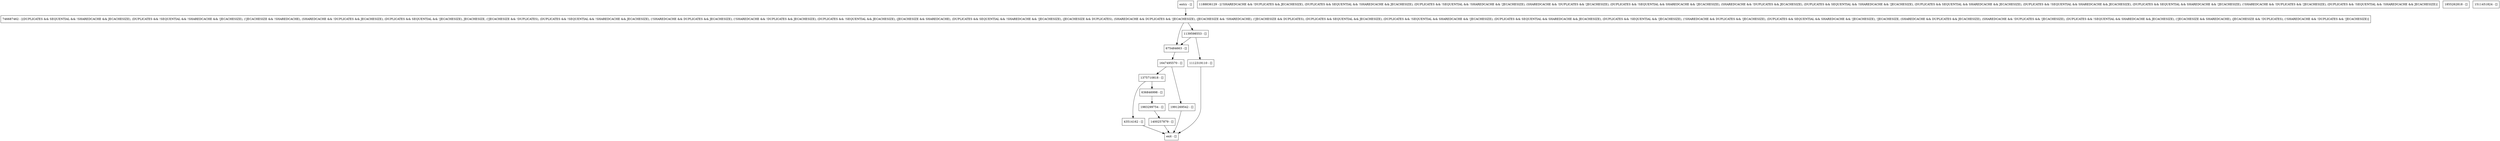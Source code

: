digraph verifyIndex {
node [shape=record];
746687462 [label="746687462 - [(DUPLICATES && SEQUENTIAL && !SHAREDCACHE && JECACHESIZE), (DUPLICATES && !SEQUENTIAL && !SHAREDCACHE && !JECACHESIZE), (!JECACHESIZE && !SHAREDCACHE), (SHAREDCACHE && !DUPLICATES && JECACHESIZE), (DUPLICATES && SEQUENTIAL && !JECACHESIZE), JECACHESIZE, (!JECACHESIZE && !DUPLICATES), (DUPLICATES && !SEQUENTIAL && !SHAREDCACHE && JECACHESIZE), (!SHAREDCACHE && DUPLICATES && JECACHESIZE), (!SHAREDCACHE && !DUPLICATES && JECACHESIZE), (DUPLICATES && !SEQUENTIAL && JECACHESIZE), (JECACHESIZE && SHAREDCACHE), (DUPLICATES && SEQUENTIAL && !SHAREDCACHE && !JECACHESIZE), (JECACHESIZE && DUPLICATES), (SHAREDCACHE && DUPLICATES && !JECACHESIZE), (JECACHESIZE && !SHAREDCACHE), (!JECACHESIZE && DUPLICATES), (DUPLICATES && SEQUENTIAL && JECACHESIZE), (DUPLICATES && !SEQUENTIAL && SHAREDCACHE && !JECACHESIZE), (DUPLICATES && SEQUENTIAL && SHAREDCACHE && JECACHESIZE), (DUPLICATES && !SEQUENTIAL && !JECACHESIZE), (!SHAREDCACHE && DUPLICATES && !JECACHESIZE), (DUPLICATES && SEQUENTIAL && SHAREDCACHE && !JECACHESIZE), !JECACHESIZE, (SHAREDCACHE && DUPLICATES && JECACHESIZE), (SHAREDCACHE && !DUPLICATES && !JECACHESIZE), (DUPLICATES && !SEQUENTIAL && SHAREDCACHE && JECACHESIZE), (!JECACHESIZE && SHAREDCACHE), (JECACHESIZE && !DUPLICATES), (!SHAREDCACHE && !DUPLICATES && !JECACHESIZE)]"];
43514162 [label="43514162 - []"];
1188836129 [label="1188836129 - [(!SHAREDCACHE && !DUPLICATES && JECACHESIZE), (DUPLICATES && SEQUENTIAL && !SHAREDCACHE && JECACHESIZE), (DUPLICATES && !SEQUENTIAL && !SHAREDCACHE && !JECACHESIZE), (SHAREDCACHE && !DUPLICATES && !JECACHESIZE), (DUPLICATES && !SEQUENTIAL && SHAREDCACHE && !JECACHESIZE), (SHAREDCACHE && !DUPLICATES && JECACHESIZE), (DUPLICATES && SEQUENTIAL && !SHAREDCACHE && !JECACHESIZE), (DUPLICATES && SEQUENTIAL && SHAREDCACHE && JECACHESIZE), (DUPLICATES && !SEQUENTIAL && SHAREDCACHE && JECACHESIZE), (DUPLICATES && SEQUENTIAL && SHAREDCACHE && !JECACHESIZE), (!SHAREDCACHE && !DUPLICATES && !JECACHESIZE), (DUPLICATES && !SEQUENTIAL && !SHAREDCACHE && JECACHESIZE)]"];
1400257879 [label="1400257879 - []"];
1855262818 [label="1855262818 - []"];
1647495570 [label="1647495570 - []"];
1511451824 [label="1511451824 - []"];
1139598553 [label="1139598553 - []"];
entry [label="entry - []"];
exit [label="exit - []"];
675484663 [label="675484663 - []"];
1375710818 [label="1375710818 - []"];
636846998 [label="636846998 - []"];
1112319110 [label="1112319110 - []"];
1991269542 [label="1991269542 - []"];
1983299754 [label="1983299754 - []"];
entry;
exit;
746687462 -> 1139598553;
746687462 -> 675484663;
43514162 -> exit;
1400257879 -> exit;
1647495570 -> 1375710818;
1647495570 -> 1991269542;
1139598553 -> 675484663;
1139598553 -> 1112319110;
entry -> 746687462;
675484663 -> 1647495570;
1375710818 -> 43514162;
1375710818 -> 636846998;
636846998 -> 1983299754;
1112319110 -> exit;
1991269542 -> exit;
1983299754 -> 1400257879;
}
